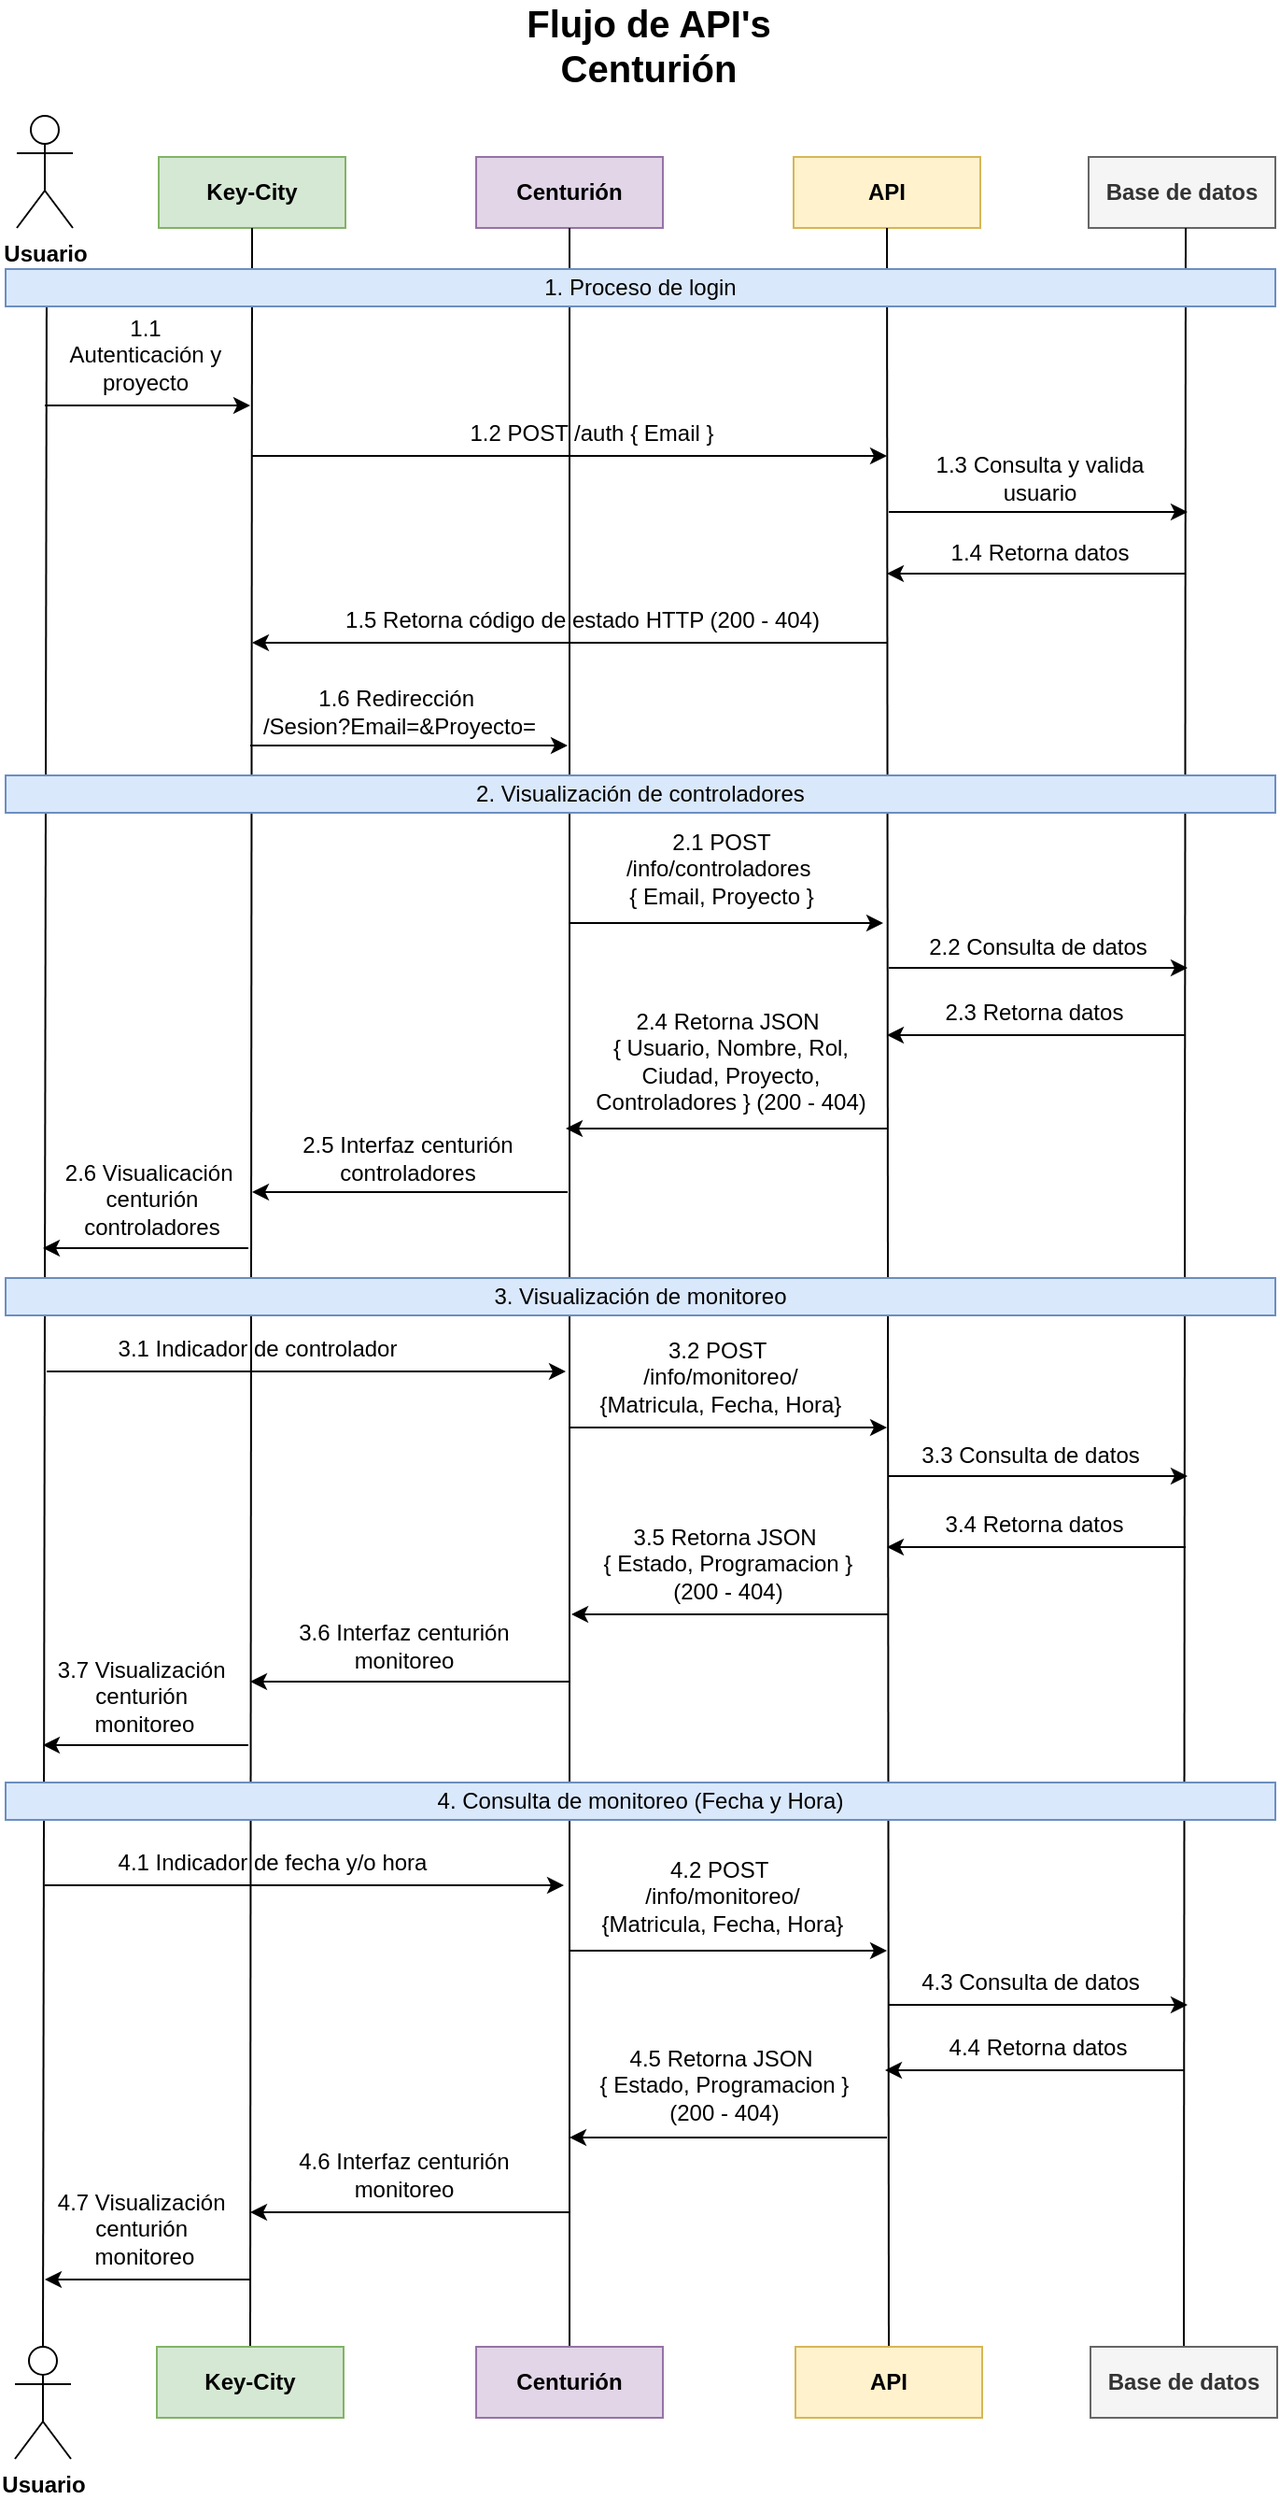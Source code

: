 <mxfile version="24.8.6">
  <diagram name="Página-1" id="kyZmNTn_4bfn__WPmsEL">
    <mxGraphModel dx="1036" dy="411" grid="1" gridSize="10" guides="1" tooltips="1" connect="1" arrows="1" fold="1" page="1" pageScale="1" pageWidth="827" pageHeight="1169" math="0" shadow="0">
      <root>
        <mxCell id="0" />
        <mxCell id="1" parent="0" />
        <mxCell id="FP3VzrqA_hdOQgKFFTKv-2" value="Usuario" style="shape=umlActor;verticalLabelPosition=bottom;verticalAlign=top;html=1;outlineConnect=0;fontStyle=1" parent="1" vertex="1">
          <mxGeometry x="83" y="88" width="30" height="60" as="geometry" />
        </mxCell>
        <mxCell id="FP3VzrqA_hdOQgKFFTKv-5" value="&lt;b&gt;Key-City&lt;/b&gt;" style="rounded=0;whiteSpace=wrap;html=1;fillColor=#d5e8d4;strokeColor=#82b366;" parent="1" vertex="1">
          <mxGeometry x="159" y="110" width="100" height="38" as="geometry" />
        </mxCell>
        <mxCell id="FP3VzrqA_hdOQgKFFTKv-6" value="&lt;b&gt;Centurión&lt;/b&gt;" style="rounded=0;whiteSpace=wrap;html=1;fillColor=#e1d5e7;strokeColor=#9673a6;" parent="1" vertex="1">
          <mxGeometry x="329" y="110" width="100" height="38" as="geometry" />
        </mxCell>
        <mxCell id="FP3VzrqA_hdOQgKFFTKv-7" value="&lt;b&gt;API&lt;/b&gt;" style="rounded=0;whiteSpace=wrap;html=1;fillColor=#fff2cc;strokeColor=#d6b656;" parent="1" vertex="1">
          <mxGeometry x="499" y="110" width="100" height="38" as="geometry" />
        </mxCell>
        <mxCell id="FP3VzrqA_hdOQgKFFTKv-8" value="&lt;b&gt;Base de datos&lt;/b&gt;" style="rounded=0;whiteSpace=wrap;html=1;fillColor=#f5f5f5;fontColor=#333333;strokeColor=#666666;" parent="1" vertex="1">
          <mxGeometry x="657" y="110" width="100" height="38" as="geometry" />
        </mxCell>
        <mxCell id="FP3VzrqA_hdOQgKFFTKv-9" value="" style="endArrow=none;html=1;rounded=0;entryX=0.5;entryY=1;entryDx=0;entryDy=0;exitX=0.5;exitY=0;exitDx=0;exitDy=0;" parent="1" source="FP3VzrqA_hdOQgKFFTKv-54" target="FP3VzrqA_hdOQgKFFTKv-5" edge="1">
          <mxGeometry width="50" height="50" relative="1" as="geometry">
            <mxPoint x="207" y="940" as="sourcePoint" />
            <mxPoint x="417" y="230" as="targetPoint" />
          </mxGeometry>
        </mxCell>
        <mxCell id="FP3VzrqA_hdOQgKFFTKv-10" value="" style="endArrow=none;html=1;rounded=0;exitX=0.5;exitY=0;exitDx=0;exitDy=0;" parent="1" source="FP3VzrqA_hdOQgKFFTKv-55" target="FP3VzrqA_hdOQgKFFTKv-6" edge="1">
          <mxGeometry width="50" height="50" relative="1" as="geometry">
            <mxPoint x="377" y="870" as="sourcePoint" />
            <mxPoint x="379" y="150" as="targetPoint" />
          </mxGeometry>
        </mxCell>
        <mxCell id="FP3VzrqA_hdOQgKFFTKv-11" value="" style="endArrow=none;html=1;rounded=0;exitX=0.5;exitY=0;exitDx=0;exitDy=0;" parent="1" source="FP3VzrqA_hdOQgKFFTKv-56" target="FP3VzrqA_hdOQgKFFTKv-7" edge="1">
          <mxGeometry width="50" height="50" relative="1" as="geometry">
            <mxPoint x="547" y="940" as="sourcePoint" />
            <mxPoint x="550" y="148" as="targetPoint" />
          </mxGeometry>
        </mxCell>
        <mxCell id="FP3VzrqA_hdOQgKFFTKv-12" value="" style="endArrow=none;html=1;rounded=0;entryX=0.5;entryY=1;entryDx=0;entryDy=0;exitX=0.5;exitY=0;exitDx=0;exitDy=0;" parent="1" source="FP3VzrqA_hdOQgKFFTKv-57" edge="1">
          <mxGeometry width="50" height="50" relative="1" as="geometry">
            <mxPoint x="707" y="970" as="sourcePoint" />
            <mxPoint x="709" y="148" as="targetPoint" />
          </mxGeometry>
        </mxCell>
        <mxCell id="FP3VzrqA_hdOQgKFFTKv-13" value="" style="endArrow=none;html=1;rounded=0;entryX=0.5;entryY=1;entryDx=0;entryDy=0;exitX=0.5;exitY=0;exitDx=0;exitDy=0;exitPerimeter=0;" parent="1" source="FP3VzrqA_hdOQgKFFTKv-53" edge="1">
          <mxGeometry width="50" height="50" relative="1" as="geometry">
            <mxPoint x="97" y="870" as="sourcePoint" />
            <mxPoint x="99" y="170" as="targetPoint" />
          </mxGeometry>
        </mxCell>
        <mxCell id="FP3VzrqA_hdOQgKFFTKv-1" value="1. Proceso de login" style="rounded=0;whiteSpace=wrap;html=1;fillColor=#dae8fc;strokeColor=#6c8ebf;" parent="1" vertex="1">
          <mxGeometry x="77" y="170" width="680" height="20" as="geometry" />
        </mxCell>
        <mxCell id="FP3VzrqA_hdOQgKFFTKv-14" value="" style="endArrow=classic;html=1;rounded=0;" parent="1" edge="1">
          <mxGeometry width="50" height="50" relative="1" as="geometry">
            <mxPoint x="98" y="243" as="sourcePoint" />
            <mxPoint x="208" y="243" as="targetPoint" />
          </mxGeometry>
        </mxCell>
        <mxCell id="FP3VzrqA_hdOQgKFFTKv-15" value="1.1 Autenticación y proyecto" style="text;html=1;align=center;verticalAlign=middle;whiteSpace=wrap;rounded=0;" parent="1" vertex="1">
          <mxGeometry x="106.5" y="201" width="90" height="30" as="geometry" />
        </mxCell>
        <mxCell id="FP3VzrqA_hdOQgKFFTKv-17" value="" style="endArrow=classic;html=1;rounded=0;" parent="1" edge="1">
          <mxGeometry width="50" height="50" relative="1" as="geometry">
            <mxPoint x="209" y="270" as="sourcePoint" />
            <mxPoint x="549" y="270" as="targetPoint" />
          </mxGeometry>
        </mxCell>
        <mxCell id="FP3VzrqA_hdOQgKFFTKv-18" value="1.2 POST /auth { Email }" style="text;html=1;align=center;verticalAlign=middle;whiteSpace=wrap;rounded=0;" parent="1" vertex="1">
          <mxGeometry x="317" y="243" width="148" height="30" as="geometry" />
        </mxCell>
        <mxCell id="FP3VzrqA_hdOQgKFFTKv-19" value="" style="endArrow=classic;html=1;rounded=0;" parent="1" edge="1">
          <mxGeometry width="50" height="50" relative="1" as="geometry">
            <mxPoint x="550" y="300" as="sourcePoint" />
            <mxPoint x="710" y="300" as="targetPoint" />
          </mxGeometry>
        </mxCell>
        <mxCell id="FP3VzrqA_hdOQgKFFTKv-20" value="1.3 Consulta y valida usuario" style="text;html=1;align=center;verticalAlign=middle;whiteSpace=wrap;rounded=0;" parent="1" vertex="1">
          <mxGeometry x="557" y="267" width="148" height="30" as="geometry" />
        </mxCell>
        <mxCell id="FP3VzrqA_hdOQgKFFTKv-21" value="" style="endArrow=classic;html=1;rounded=0;" parent="1" edge="1">
          <mxGeometry width="50" height="50" relative="1" as="geometry">
            <mxPoint x="709" y="333" as="sourcePoint" />
            <mxPoint x="549" y="333" as="targetPoint" />
          </mxGeometry>
        </mxCell>
        <mxCell id="FP3VzrqA_hdOQgKFFTKv-22" value="1.4 Retorna datos" style="text;html=1;align=center;verticalAlign=middle;whiteSpace=wrap;rounded=0;" parent="1" vertex="1">
          <mxGeometry x="557" y="307" width="148" height="30" as="geometry" />
        </mxCell>
        <mxCell id="FP3VzrqA_hdOQgKFFTKv-23" value="" style="endArrow=classic;html=1;rounded=0;" parent="1" edge="1">
          <mxGeometry width="50" height="50" relative="1" as="geometry">
            <mxPoint x="549" y="370" as="sourcePoint" />
            <mxPoint x="209" y="370" as="targetPoint" />
          </mxGeometry>
        </mxCell>
        <mxCell id="FP3VzrqA_hdOQgKFFTKv-24" value="1.5 Retorna código de estado HTTP (200 - 404)" style="text;html=1;align=center;verticalAlign=middle;whiteSpace=wrap;rounded=0;" parent="1" vertex="1">
          <mxGeometry x="241" y="343" width="290" height="30" as="geometry" />
        </mxCell>
        <mxCell id="FP3VzrqA_hdOQgKFFTKv-26" value="" style="endArrow=classic;html=1;rounded=0;" parent="1" edge="1">
          <mxGeometry width="50" height="50" relative="1" as="geometry">
            <mxPoint x="208" y="425" as="sourcePoint" />
            <mxPoint x="378" y="425" as="targetPoint" />
          </mxGeometry>
        </mxCell>
        <mxCell id="FP3VzrqA_hdOQgKFFTKv-27" value="1.6 Redirección&amp;nbsp;&lt;div&gt;/Sesion?Email=&amp;amp;Proyecto=&lt;/div&gt;" style="text;html=1;align=center;verticalAlign=middle;whiteSpace=wrap;rounded=0;" parent="1" vertex="1">
          <mxGeometry x="208" y="392" width="160" height="30" as="geometry" />
        </mxCell>
        <mxCell id="FP3VzrqA_hdOQgKFFTKv-28" value="2. Visualización de controladores" style="rounded=0;whiteSpace=wrap;html=1;fillColor=#dae8fc;strokeColor=#6c8ebf;" parent="1" vertex="1">
          <mxGeometry x="77" y="441" width="680" height="20" as="geometry" />
        </mxCell>
        <mxCell id="FP3VzrqA_hdOQgKFFTKv-29" value="" style="endArrow=classic;html=1;rounded=0;" parent="1" edge="1">
          <mxGeometry width="50" height="50" relative="1" as="geometry">
            <mxPoint x="379" y="520" as="sourcePoint" />
            <mxPoint x="547" y="520" as="targetPoint" />
          </mxGeometry>
        </mxCell>
        <mxCell id="FP3VzrqA_hdOQgKFFTKv-30" value="2.1 POST /info/controladores&amp;nbsp;&lt;div&gt;{ Email, Proyecto }&lt;/div&gt;" style="text;html=1;align=center;verticalAlign=middle;whiteSpace=wrap;rounded=0;" parent="1" vertex="1">
          <mxGeometry x="392" y="476" width="137" height="30" as="geometry" />
        </mxCell>
        <mxCell id="FP3VzrqA_hdOQgKFFTKv-32" value="" style="endArrow=classic;html=1;rounded=0;" parent="1" edge="1">
          <mxGeometry width="50" height="50" relative="1" as="geometry">
            <mxPoint x="550" y="544" as="sourcePoint" />
            <mxPoint x="710" y="544" as="targetPoint" />
          </mxGeometry>
        </mxCell>
        <mxCell id="FP3VzrqA_hdOQgKFFTKv-33" value="2.2 Consulta de datos" style="text;html=1;align=center;verticalAlign=middle;whiteSpace=wrap;rounded=0;" parent="1" vertex="1">
          <mxGeometry x="556" y="518" width="148" height="30" as="geometry" />
        </mxCell>
        <mxCell id="FP3VzrqA_hdOQgKFFTKv-34" value="" style="endArrow=classic;html=1;rounded=0;" parent="1" edge="1">
          <mxGeometry width="50" height="50" relative="1" as="geometry">
            <mxPoint x="709" y="580" as="sourcePoint" />
            <mxPoint x="549" y="580" as="targetPoint" />
          </mxGeometry>
        </mxCell>
        <mxCell id="FP3VzrqA_hdOQgKFFTKv-35" value="2.3 Retorna datos" style="text;html=1;align=center;verticalAlign=middle;whiteSpace=wrap;rounded=0;" parent="1" vertex="1">
          <mxGeometry x="554" y="554" width="148" height="27" as="geometry" />
        </mxCell>
        <mxCell id="FP3VzrqA_hdOQgKFFTKv-36" value="2.4 Retorna JSON&amp;nbsp;&lt;div&gt;{ Usuario, Nombre, Rol, Ciudad, Proyecto, Controladores } (200 - 404)&lt;/div&gt;" style="text;html=1;align=center;verticalAlign=middle;whiteSpace=wrap;rounded=0;" parent="1" vertex="1">
          <mxGeometry x="386" y="580" width="159" height="27" as="geometry" />
        </mxCell>
        <mxCell id="FP3VzrqA_hdOQgKFFTKv-37" value="" style="endArrow=classic;html=1;rounded=0;" parent="1" edge="1">
          <mxGeometry width="50" height="50" relative="1" as="geometry">
            <mxPoint x="549" y="630" as="sourcePoint" />
            <mxPoint x="377" y="630" as="targetPoint" />
          </mxGeometry>
        </mxCell>
        <mxCell id="FP3VzrqA_hdOQgKFFTKv-38" value="3. Visualización de monitoreo" style="rounded=0;whiteSpace=wrap;html=1;fillColor=#dae8fc;strokeColor=#6c8ebf;" parent="1" vertex="1">
          <mxGeometry x="77" y="710" width="680" height="20" as="geometry" />
        </mxCell>
        <mxCell id="FP3VzrqA_hdOQgKFFTKv-39" value="3.2 POST&amp;nbsp;&lt;div&gt;/info/monitoreo/&lt;div&gt;{Matricula, Fecha, Hora}&lt;/div&gt;&lt;/div&gt;" style="text;html=1;align=center;verticalAlign=middle;whiteSpace=wrap;rounded=0;" parent="1" vertex="1">
          <mxGeometry x="385" y="748" width="150" height="30" as="geometry" />
        </mxCell>
        <mxCell id="FP3VzrqA_hdOQgKFFTKv-40" value="" style="endArrow=classic;html=1;rounded=0;" parent="1" edge="1">
          <mxGeometry width="50" height="50" relative="1" as="geometry">
            <mxPoint x="379" y="790" as="sourcePoint" />
            <mxPoint x="549" y="790" as="targetPoint" />
          </mxGeometry>
        </mxCell>
        <mxCell id="FP3VzrqA_hdOQgKFFTKv-41" value="3.3 Consulta de datos" style="text;html=1;align=center;verticalAlign=middle;whiteSpace=wrap;rounded=0;" parent="1" vertex="1">
          <mxGeometry x="552" y="790" width="148" height="30" as="geometry" />
        </mxCell>
        <mxCell id="FP3VzrqA_hdOQgKFFTKv-42" value="" style="endArrow=classic;html=1;rounded=0;" parent="1" edge="1">
          <mxGeometry width="50" height="50" relative="1" as="geometry">
            <mxPoint x="550" y="816" as="sourcePoint" />
            <mxPoint x="710" y="816" as="targetPoint" />
          </mxGeometry>
        </mxCell>
        <mxCell id="FP3VzrqA_hdOQgKFFTKv-43" value="" style="endArrow=classic;html=1;rounded=0;" parent="1" edge="1">
          <mxGeometry width="50" height="50" relative="1" as="geometry">
            <mxPoint x="709" y="854" as="sourcePoint" />
            <mxPoint x="549" y="854" as="targetPoint" />
          </mxGeometry>
        </mxCell>
        <mxCell id="FP3VzrqA_hdOQgKFFTKv-44" value="3.4 Retorna datos" style="text;html=1;align=center;verticalAlign=middle;whiteSpace=wrap;rounded=0;" parent="1" vertex="1">
          <mxGeometry x="554" y="828" width="148" height="27" as="geometry" />
        </mxCell>
        <mxCell id="FP3VzrqA_hdOQgKFFTKv-45" value="" style="endArrow=classic;html=1;rounded=0;" parent="1" edge="1">
          <mxGeometry width="50" height="50" relative="1" as="geometry">
            <mxPoint x="550" y="890" as="sourcePoint" />
            <mxPoint x="380" y="890" as="targetPoint" />
          </mxGeometry>
        </mxCell>
        <mxCell id="FP3VzrqA_hdOQgKFFTKv-46" value="3.5 Retorna JSON&amp;nbsp;&lt;div&gt;{ Estado, Programacion } (200 - 404)&lt;/div&gt;" style="text;html=1;align=center;verticalAlign=middle;whiteSpace=wrap;rounded=0;" parent="1" vertex="1">
          <mxGeometry x="390" y="849" width="148" height="27" as="geometry" />
        </mxCell>
        <mxCell id="FP3VzrqA_hdOQgKFFTKv-49" value="" style="endArrow=classic;html=1;rounded=0;" parent="1" edge="1">
          <mxGeometry width="50" height="50" relative="1" as="geometry">
            <mxPoint x="99" y="760" as="sourcePoint" />
            <mxPoint x="377" y="760" as="targetPoint" />
          </mxGeometry>
        </mxCell>
        <mxCell id="FP3VzrqA_hdOQgKFFTKv-50" value="3.1 Indicador de controlador" style="text;html=1;align=center;verticalAlign=middle;whiteSpace=wrap;rounded=0;" parent="1" vertex="1">
          <mxGeometry x="127" y="733" width="170" height="30" as="geometry" />
        </mxCell>
        <mxCell id="FP3VzrqA_hdOQgKFFTKv-53" value="Usuario" style="shape=umlActor;verticalLabelPosition=bottom;verticalAlign=top;html=1;outlineConnect=0;fontStyle=1" parent="1" vertex="1">
          <mxGeometry x="82" y="1282" width="30" height="60" as="geometry" />
        </mxCell>
        <mxCell id="FP3VzrqA_hdOQgKFFTKv-54" value="&lt;b&gt;Key-City&lt;/b&gt;" style="rounded=0;whiteSpace=wrap;html=1;fillColor=#d5e8d4;strokeColor=#82b366;" parent="1" vertex="1">
          <mxGeometry x="158" y="1282" width="100" height="38" as="geometry" />
        </mxCell>
        <mxCell id="FP3VzrqA_hdOQgKFFTKv-55" value="&lt;b&gt;Centurión&lt;/b&gt;" style="rounded=0;whiteSpace=wrap;html=1;fillColor=#e1d5e7;strokeColor=#9673a6;" parent="1" vertex="1">
          <mxGeometry x="329" y="1282" width="100" height="38" as="geometry" />
        </mxCell>
        <mxCell id="FP3VzrqA_hdOQgKFFTKv-56" value="&lt;b&gt;API&lt;/b&gt;" style="rounded=0;whiteSpace=wrap;html=1;fillColor=#fff2cc;strokeColor=#d6b656;" parent="1" vertex="1">
          <mxGeometry x="500" y="1282" width="100" height="38" as="geometry" />
        </mxCell>
        <mxCell id="FP3VzrqA_hdOQgKFFTKv-57" value="&lt;b&gt;Base de datos&lt;/b&gt;" style="rounded=0;whiteSpace=wrap;html=1;fillColor=#f5f5f5;fontColor=#333333;strokeColor=#666666;" parent="1" vertex="1">
          <mxGeometry x="658" y="1282" width="100" height="38" as="geometry" />
        </mxCell>
        <mxCell id="FP3VzrqA_hdOQgKFFTKv-58" value="" style="endArrow=classic;html=1;rounded=0;" parent="1" edge="1">
          <mxGeometry width="50" height="50" relative="1" as="geometry">
            <mxPoint x="378" y="664" as="sourcePoint" />
            <mxPoint x="209" y="664" as="targetPoint" />
          </mxGeometry>
        </mxCell>
        <mxCell id="FP3VzrqA_hdOQgKFFTKv-59" value="2.5 Interfaz centurión&lt;div&gt;controladores&lt;/div&gt;" style="text;html=1;align=center;verticalAlign=middle;whiteSpace=wrap;rounded=0;" parent="1" vertex="1">
          <mxGeometry x="213" y="632" width="159" height="27" as="geometry" />
        </mxCell>
        <mxCell id="FP3VzrqA_hdOQgKFFTKv-60" value="" style="endArrow=classic;html=1;rounded=0;" parent="1" edge="1">
          <mxGeometry width="50" height="50" relative="1" as="geometry">
            <mxPoint x="207" y="694" as="sourcePoint" />
            <mxPoint x="97" y="694" as="targetPoint" />
          </mxGeometry>
        </mxCell>
        <mxCell id="FP3VzrqA_hdOQgKFFTKv-61" value="2.6 Visualicación&amp;nbsp;&lt;div&gt;centurión&lt;/div&gt;&lt;div&gt;controladores&lt;/div&gt;" style="text;html=1;align=center;verticalAlign=middle;whiteSpace=wrap;rounded=0;" parent="1" vertex="1">
          <mxGeometry x="103" y="654" width="105" height="27" as="geometry" />
        </mxCell>
        <mxCell id="FP3VzrqA_hdOQgKFFTKv-62" value="" style="endArrow=classic;html=1;rounded=0;" parent="1" edge="1">
          <mxGeometry width="50" height="50" relative="1" as="geometry">
            <mxPoint x="379" y="926" as="sourcePoint" />
            <mxPoint x="208" y="926" as="targetPoint" />
          </mxGeometry>
        </mxCell>
        <mxCell id="FP3VzrqA_hdOQgKFFTKv-63" value="3.6 Interfaz centurión monitoreo" style="text;html=1;align=center;verticalAlign=middle;whiteSpace=wrap;rounded=0;" parent="1" vertex="1">
          <mxGeometry x="218" y="892" width="145" height="30" as="geometry" />
        </mxCell>
        <mxCell id="FP3VzrqA_hdOQgKFFTKv-64" value="" style="endArrow=classic;html=1;rounded=0;" parent="1" edge="1">
          <mxGeometry width="50" height="50" relative="1" as="geometry">
            <mxPoint x="207" y="960" as="sourcePoint" />
            <mxPoint x="97" y="960" as="targetPoint" />
          </mxGeometry>
        </mxCell>
        <mxCell id="FP3VzrqA_hdOQgKFFTKv-66" value="3.7 Visualización&amp;nbsp;&lt;div&gt;centurión&amp;nbsp;&lt;/div&gt;&lt;div&gt;monitoreo&lt;/div&gt;" style="text;html=1;align=center;verticalAlign=middle;whiteSpace=wrap;rounded=0;" parent="1" vertex="1">
          <mxGeometry x="79" y="919" width="145" height="30" as="geometry" />
        </mxCell>
        <mxCell id="FP3VzrqA_hdOQgKFFTKv-67" value="Flujo de API&#39;s Centurión" style="text;html=1;align=center;verticalAlign=middle;whiteSpace=wrap;rounded=0;fontStyle=1;fontSize=20;" parent="1" vertex="1">
          <mxGeometry x="327" y="35" width="188.5" height="30" as="geometry" />
        </mxCell>
        <mxCell id="3-l2l5GQCLhaMs7UbWSu-1" value="4. Consulta de monitoreo (Fecha y Hora)" style="rounded=0;whiteSpace=wrap;html=1;fillColor=#dae8fc;strokeColor=#6c8ebf;" vertex="1" parent="1">
          <mxGeometry x="77" y="980" width="680" height="20" as="geometry" />
        </mxCell>
        <mxCell id="3-l2l5GQCLhaMs7UbWSu-2" value="" style="endArrow=classic;html=1;rounded=0;" edge="1" parent="1">
          <mxGeometry width="50" height="50" relative="1" as="geometry">
            <mxPoint x="98" y="1035" as="sourcePoint" />
            <mxPoint x="376" y="1035" as="targetPoint" />
          </mxGeometry>
        </mxCell>
        <mxCell id="3-l2l5GQCLhaMs7UbWSu-3" value="4.1 Indicador de fecha y/o hora" style="text;html=1;align=center;verticalAlign=middle;whiteSpace=wrap;rounded=0;" vertex="1" parent="1">
          <mxGeometry x="135" y="1008" width="170" height="30" as="geometry" />
        </mxCell>
        <mxCell id="3-l2l5GQCLhaMs7UbWSu-4" value="" style="endArrow=classic;html=1;rounded=0;" edge="1" parent="1">
          <mxGeometry width="50" height="50" relative="1" as="geometry">
            <mxPoint x="379" y="1070" as="sourcePoint" />
            <mxPoint x="549" y="1070" as="targetPoint" />
          </mxGeometry>
        </mxCell>
        <mxCell id="3-l2l5GQCLhaMs7UbWSu-5" value="4.2 POST&amp;nbsp;&lt;div&gt;/info/monitoreo/&lt;div&gt;{Matricula, Fecha, Hora}&lt;/div&gt;&lt;/div&gt;" style="text;html=1;align=center;verticalAlign=middle;whiteSpace=wrap;rounded=0;" vertex="1" parent="1">
          <mxGeometry x="385.5" y="1026" width="150" height="30" as="geometry" />
        </mxCell>
        <mxCell id="3-l2l5GQCLhaMs7UbWSu-6" value="" style="endArrow=classic;html=1;rounded=0;" edge="1" parent="1">
          <mxGeometry width="50" height="50" relative="1" as="geometry">
            <mxPoint x="550" y="1099" as="sourcePoint" />
            <mxPoint x="710" y="1099" as="targetPoint" />
          </mxGeometry>
        </mxCell>
        <mxCell id="3-l2l5GQCLhaMs7UbWSu-7" value="4.3 Consulta de datos" style="text;html=1;align=center;verticalAlign=middle;whiteSpace=wrap;rounded=0;" vertex="1" parent="1">
          <mxGeometry x="552" y="1072" width="148" height="30" as="geometry" />
        </mxCell>
        <mxCell id="3-l2l5GQCLhaMs7UbWSu-9" value="" style="endArrow=classic;html=1;rounded=0;" edge="1" parent="1">
          <mxGeometry width="50" height="50" relative="1" as="geometry">
            <mxPoint x="708" y="1134" as="sourcePoint" />
            <mxPoint x="548" y="1134" as="targetPoint" />
          </mxGeometry>
        </mxCell>
        <mxCell id="3-l2l5GQCLhaMs7UbWSu-10" value="4.4 Retorna datos" style="text;html=1;align=center;verticalAlign=middle;whiteSpace=wrap;rounded=0;" vertex="1" parent="1">
          <mxGeometry x="556" y="1108" width="148" height="27" as="geometry" />
        </mxCell>
        <mxCell id="3-l2l5GQCLhaMs7UbWSu-11" value="" style="endArrow=classic;html=1;rounded=0;" edge="1" parent="1">
          <mxGeometry width="50" height="50" relative="1" as="geometry">
            <mxPoint x="549" y="1170" as="sourcePoint" />
            <mxPoint x="379" y="1170" as="targetPoint" />
          </mxGeometry>
        </mxCell>
        <mxCell id="3-l2l5GQCLhaMs7UbWSu-12" value="4.5 Retorna JSON&amp;nbsp;&lt;div&gt;{ Estado, Programacion } (200 - 404)&lt;/div&gt;" style="text;html=1;align=center;verticalAlign=middle;whiteSpace=wrap;rounded=0;" vertex="1" parent="1">
          <mxGeometry x="387.5" y="1128" width="148" height="27" as="geometry" />
        </mxCell>
        <mxCell id="3-l2l5GQCLhaMs7UbWSu-13" value="" style="endArrow=classic;html=1;rounded=0;" edge="1" parent="1">
          <mxGeometry width="50" height="50" relative="1" as="geometry">
            <mxPoint x="379" y="1210" as="sourcePoint" />
            <mxPoint x="208" y="1210" as="targetPoint" />
          </mxGeometry>
        </mxCell>
        <mxCell id="3-l2l5GQCLhaMs7UbWSu-14" value="4.6 Interfaz centurión monitoreo" style="text;html=1;align=center;verticalAlign=middle;whiteSpace=wrap;rounded=0;" vertex="1" parent="1">
          <mxGeometry x="218" y="1175" width="145" height="30" as="geometry" />
        </mxCell>
        <mxCell id="3-l2l5GQCLhaMs7UbWSu-15" value="" style="endArrow=classic;html=1;rounded=0;" edge="1" parent="1">
          <mxGeometry width="50" height="50" relative="1" as="geometry">
            <mxPoint x="208" y="1246" as="sourcePoint" />
            <mxPoint x="98" y="1246" as="targetPoint" />
          </mxGeometry>
        </mxCell>
        <mxCell id="3-l2l5GQCLhaMs7UbWSu-16" value="4.7 Visualización&amp;nbsp;&lt;div&gt;centurión&amp;nbsp;&lt;/div&gt;&lt;div&gt;monitoreo&lt;/div&gt;" style="text;html=1;align=center;verticalAlign=middle;whiteSpace=wrap;rounded=0;" vertex="1" parent="1">
          <mxGeometry x="79" y="1204" width="145" height="30" as="geometry" />
        </mxCell>
      </root>
    </mxGraphModel>
  </diagram>
</mxfile>
